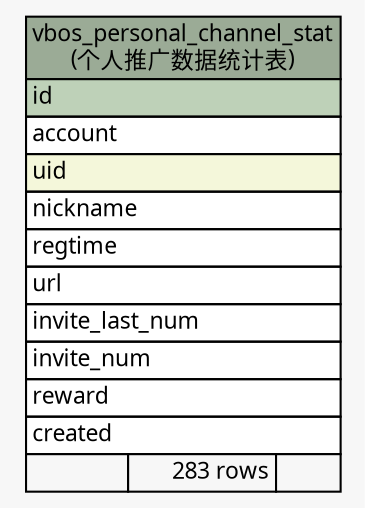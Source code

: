 // dot 2.26.0 on Linux 2.6.32-504.3.3.el6.x86_64
// SchemaSpy rev Unknown
digraph "vbos_personal_channel_stat" {
  graph [
    rankdir="RL"
    bgcolor="#f7f7f7"
    nodesep="0.18"
    ranksep="0.46"
    fontname="Microsoft YaHei"
    fontsize="11"
  ];
  node [
    fontname="Microsoft YaHei"
    fontsize="11"
    shape="plaintext"
  ];
  edge [
    arrowsize="0.8"
  ];
  "vbos_personal_channel_stat" [
    label=<
    <TABLE BORDER="0" CELLBORDER="1" CELLSPACING="0" BGCOLOR="#ffffff">
      <TR><TD COLSPAN="3" BGCOLOR="#9bab96" ALIGN="CENTER">vbos_personal_channel_stat<br/>(个人推广数据统计表)</TD></TR>
      <TR><TD PORT="id" COLSPAN="3" BGCOLOR="#bed1b8" ALIGN="LEFT">id</TD></TR>
      <TR><TD PORT="account" COLSPAN="3" ALIGN="LEFT">account</TD></TR>
      <TR><TD PORT="uid" COLSPAN="3" BGCOLOR="#f4f7da" ALIGN="LEFT">uid</TD></TR>
      <TR><TD PORT="nickname" COLSPAN="3" ALIGN="LEFT">nickname</TD></TR>
      <TR><TD PORT="regtime" COLSPAN="3" ALIGN="LEFT">regtime</TD></TR>
      <TR><TD PORT="url" COLSPAN="3" ALIGN="LEFT">url</TD></TR>
      <TR><TD PORT="invite_last_num" COLSPAN="3" ALIGN="LEFT">invite_last_num</TD></TR>
      <TR><TD PORT="invite_num" COLSPAN="3" ALIGN="LEFT">invite_num</TD></TR>
      <TR><TD PORT="reward" COLSPAN="3" ALIGN="LEFT">reward</TD></TR>
      <TR><TD PORT="created" COLSPAN="3" ALIGN="LEFT">created</TD></TR>
      <TR><TD ALIGN="LEFT" BGCOLOR="#f7f7f7">  </TD><TD ALIGN="RIGHT" BGCOLOR="#f7f7f7">283 rows</TD><TD ALIGN="RIGHT" BGCOLOR="#f7f7f7">  </TD></TR>
    </TABLE>>
    URL="tables/vbos_personal_channel_stat.html"
    tooltip="vbos_personal_channel_stat"
  ];
}

